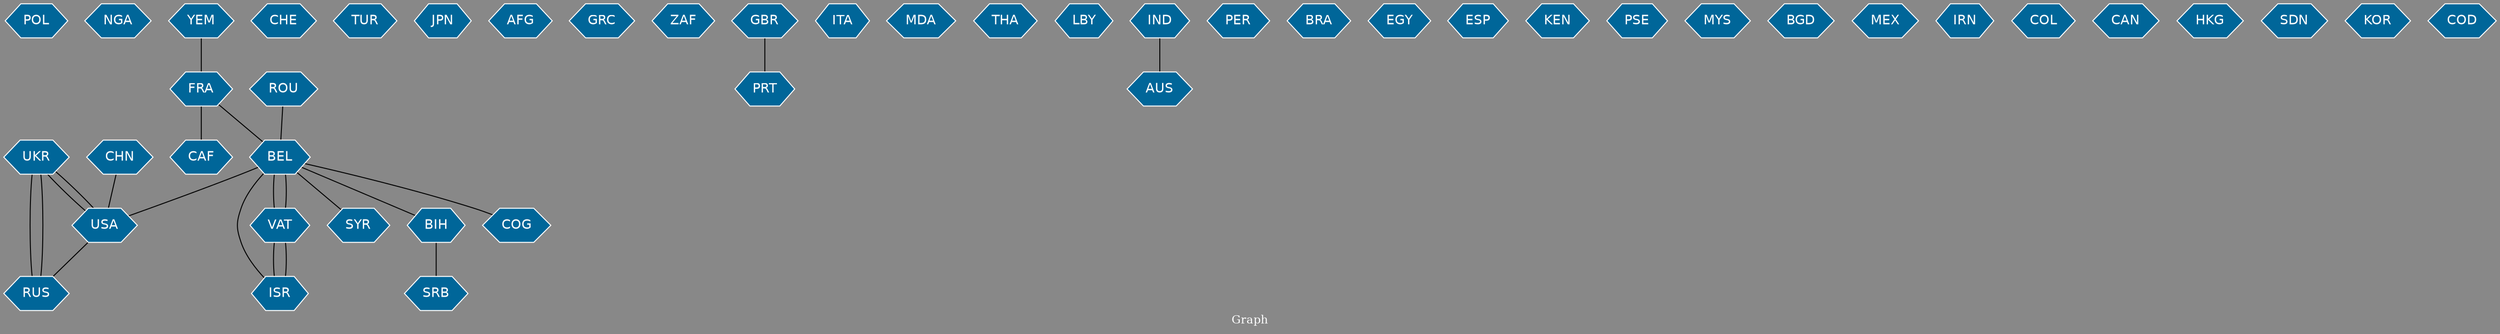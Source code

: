 // Countries together in item graph
graph {
	graph [bgcolor="#888888" fontcolor=white fontsize=12 label="Graph" outputorder=edgesfirst overlap=prism]
	node [color=white fillcolor="#006699" fontcolor=white fontname=Helvetica shape=hexagon style=filled]
	edge [arrowhead=open color=black fontcolor=white fontname=Courier fontsize=12]
		POL [label=POL]
		NGA [label=NGA]
		UKR [label=UKR]
		RUS [label=RUS]
		CHE [label=CHE]
		VAT [label=VAT]
		ISR [label=ISR]
		BEL [label=BEL]
		TUR [label=TUR]
		JPN [label=JPN]
		FRA [label=FRA]
		AFG [label=AFG]
		SYR [label=SYR]
		USA [label=USA]
		BIH [label=BIH]
		SRB [label=SRB]
		GRC [label=GRC]
		ZAF [label=ZAF]
		GBR [label=GBR]
		PRT [label=PRT]
		ITA [label=ITA]
		MDA [label=MDA]
		THA [label=THA]
		CHN [label=CHN]
		LBY [label=LBY]
		IND [label=IND]
		PER [label=PER]
		BRA [label=BRA]
		COG [label=COG]
		EGY [label=EGY]
		ESP [label=ESP]
		KEN [label=KEN]
		PSE [label=PSE]
		MYS [label=MYS]
		BGD [label=BGD]
		MEX [label=MEX]
		IRN [label=IRN]
		COL [label=COL]
		CAN [label=CAN]
		HKG [label=HKG]
		ROU [label=ROU]
		SDN [label=SDN]
		KOR [label=KOR]
		YEM [label=YEM]
		AUS [label=AUS]
		CAF [label=CAF]
		COD [label=COD]
			ROU -- BEL [weight=1]
			FRA -- BEL [weight=1]
			BEL -- USA [weight=1]
			UKR -- RUS [weight=6]
			BEL -- VAT [weight=1]
			VAT -- BEL [weight=1]
			BIH -- SRB [weight=1]
			ISR -- VAT [weight=1]
			BEL -- COG [weight=1]
			BEL -- SYR [weight=1]
			GBR -- PRT [weight=1]
			FRA -- CAF [weight=1]
			IND -- AUS [weight=1]
			UKR -- USA [weight=2]
			RUS -- UKR [weight=10]
			USA -- RUS [weight=2]
			CHN -- USA [weight=1]
			ISR -- BEL [weight=2]
			BEL -- BIH [weight=1]
			VAT -- ISR [weight=2]
			USA -- UKR [weight=1]
			YEM -- FRA [weight=1]
}